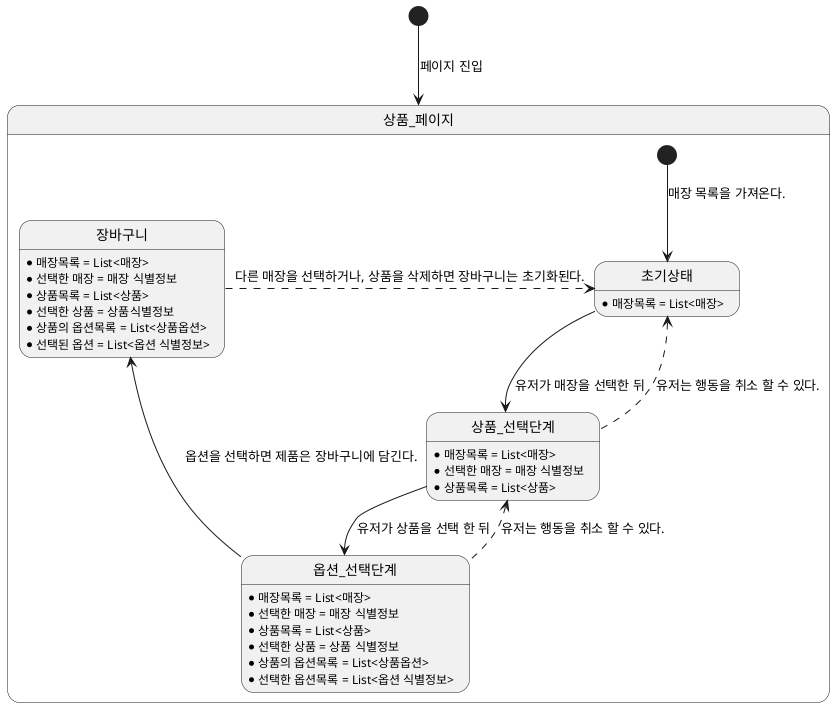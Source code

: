 @startuml
[*] --> 상품_페이지 : 페이지 진입
state 상품_페이지 {
  [*] --> 초기상태 : 매장 목록을 가져온다.
  초기상태 --> 상품_선택단계 : 유저가 매장을 선택한 뒤
  
  상품_선택단계 -up[dashed]-> 초기상태 : 유저는 행동을 취소 할 수 있다.
  상품_선택단계 --> 옵션_선택단계 : 유저가 상품을 선택 한 뒤
  
  옵션_선택단계 -up[dashed]-> 상품_선택단계 : 유저는 행동을 취소 할 수 있다.
  옵션_선택단계 -up-> 장바구니 : 옵션을 선택하면 제품은 장바구니에 담긴다.
  장바구니 -right[dashed]-> 초기상태 : 다른 매장을 선택하거나, 상품을 삭제하면 장바구니는 초기화된다.
}

초기상태 : * 매장목록 = List<매장>

상품_선택단계 : * 매장목록 = List<매장>
상품_선택단계 : * 선택한 매장 = 매장 식별정보
상품_선택단계 : * 상품목록 = List<상품>

옵션_선택단계 : * 매장목록 = List<매장>
옵션_선택단계 : * 선택한 매장 = 매장 식별정보
옵션_선택단계 : * 상품목록 = List<상품>
옵션_선택단계 : * 선택한 상품 = 상품 식별정보
옵션_선택단계 : * 상품의 옵션목록 = List<상품옵션>
옵션_선택단계 : * 선택한 옵션목록 = List<옵션 식별정보>

장바구니 : * 매장목록 = List<매장>
장바구니 : * 선택한 매장 = 매장 식별정보
장바구니 : * 상품목록 = List<상품>
장바구니 : * 선택한 상품 = 상품식별정보
장바구니 : * 상품의 옵션목록 = List<상품옵션>
장바구니 : * 선택된 옵션 = List<옵션 식별정보>
@enduml